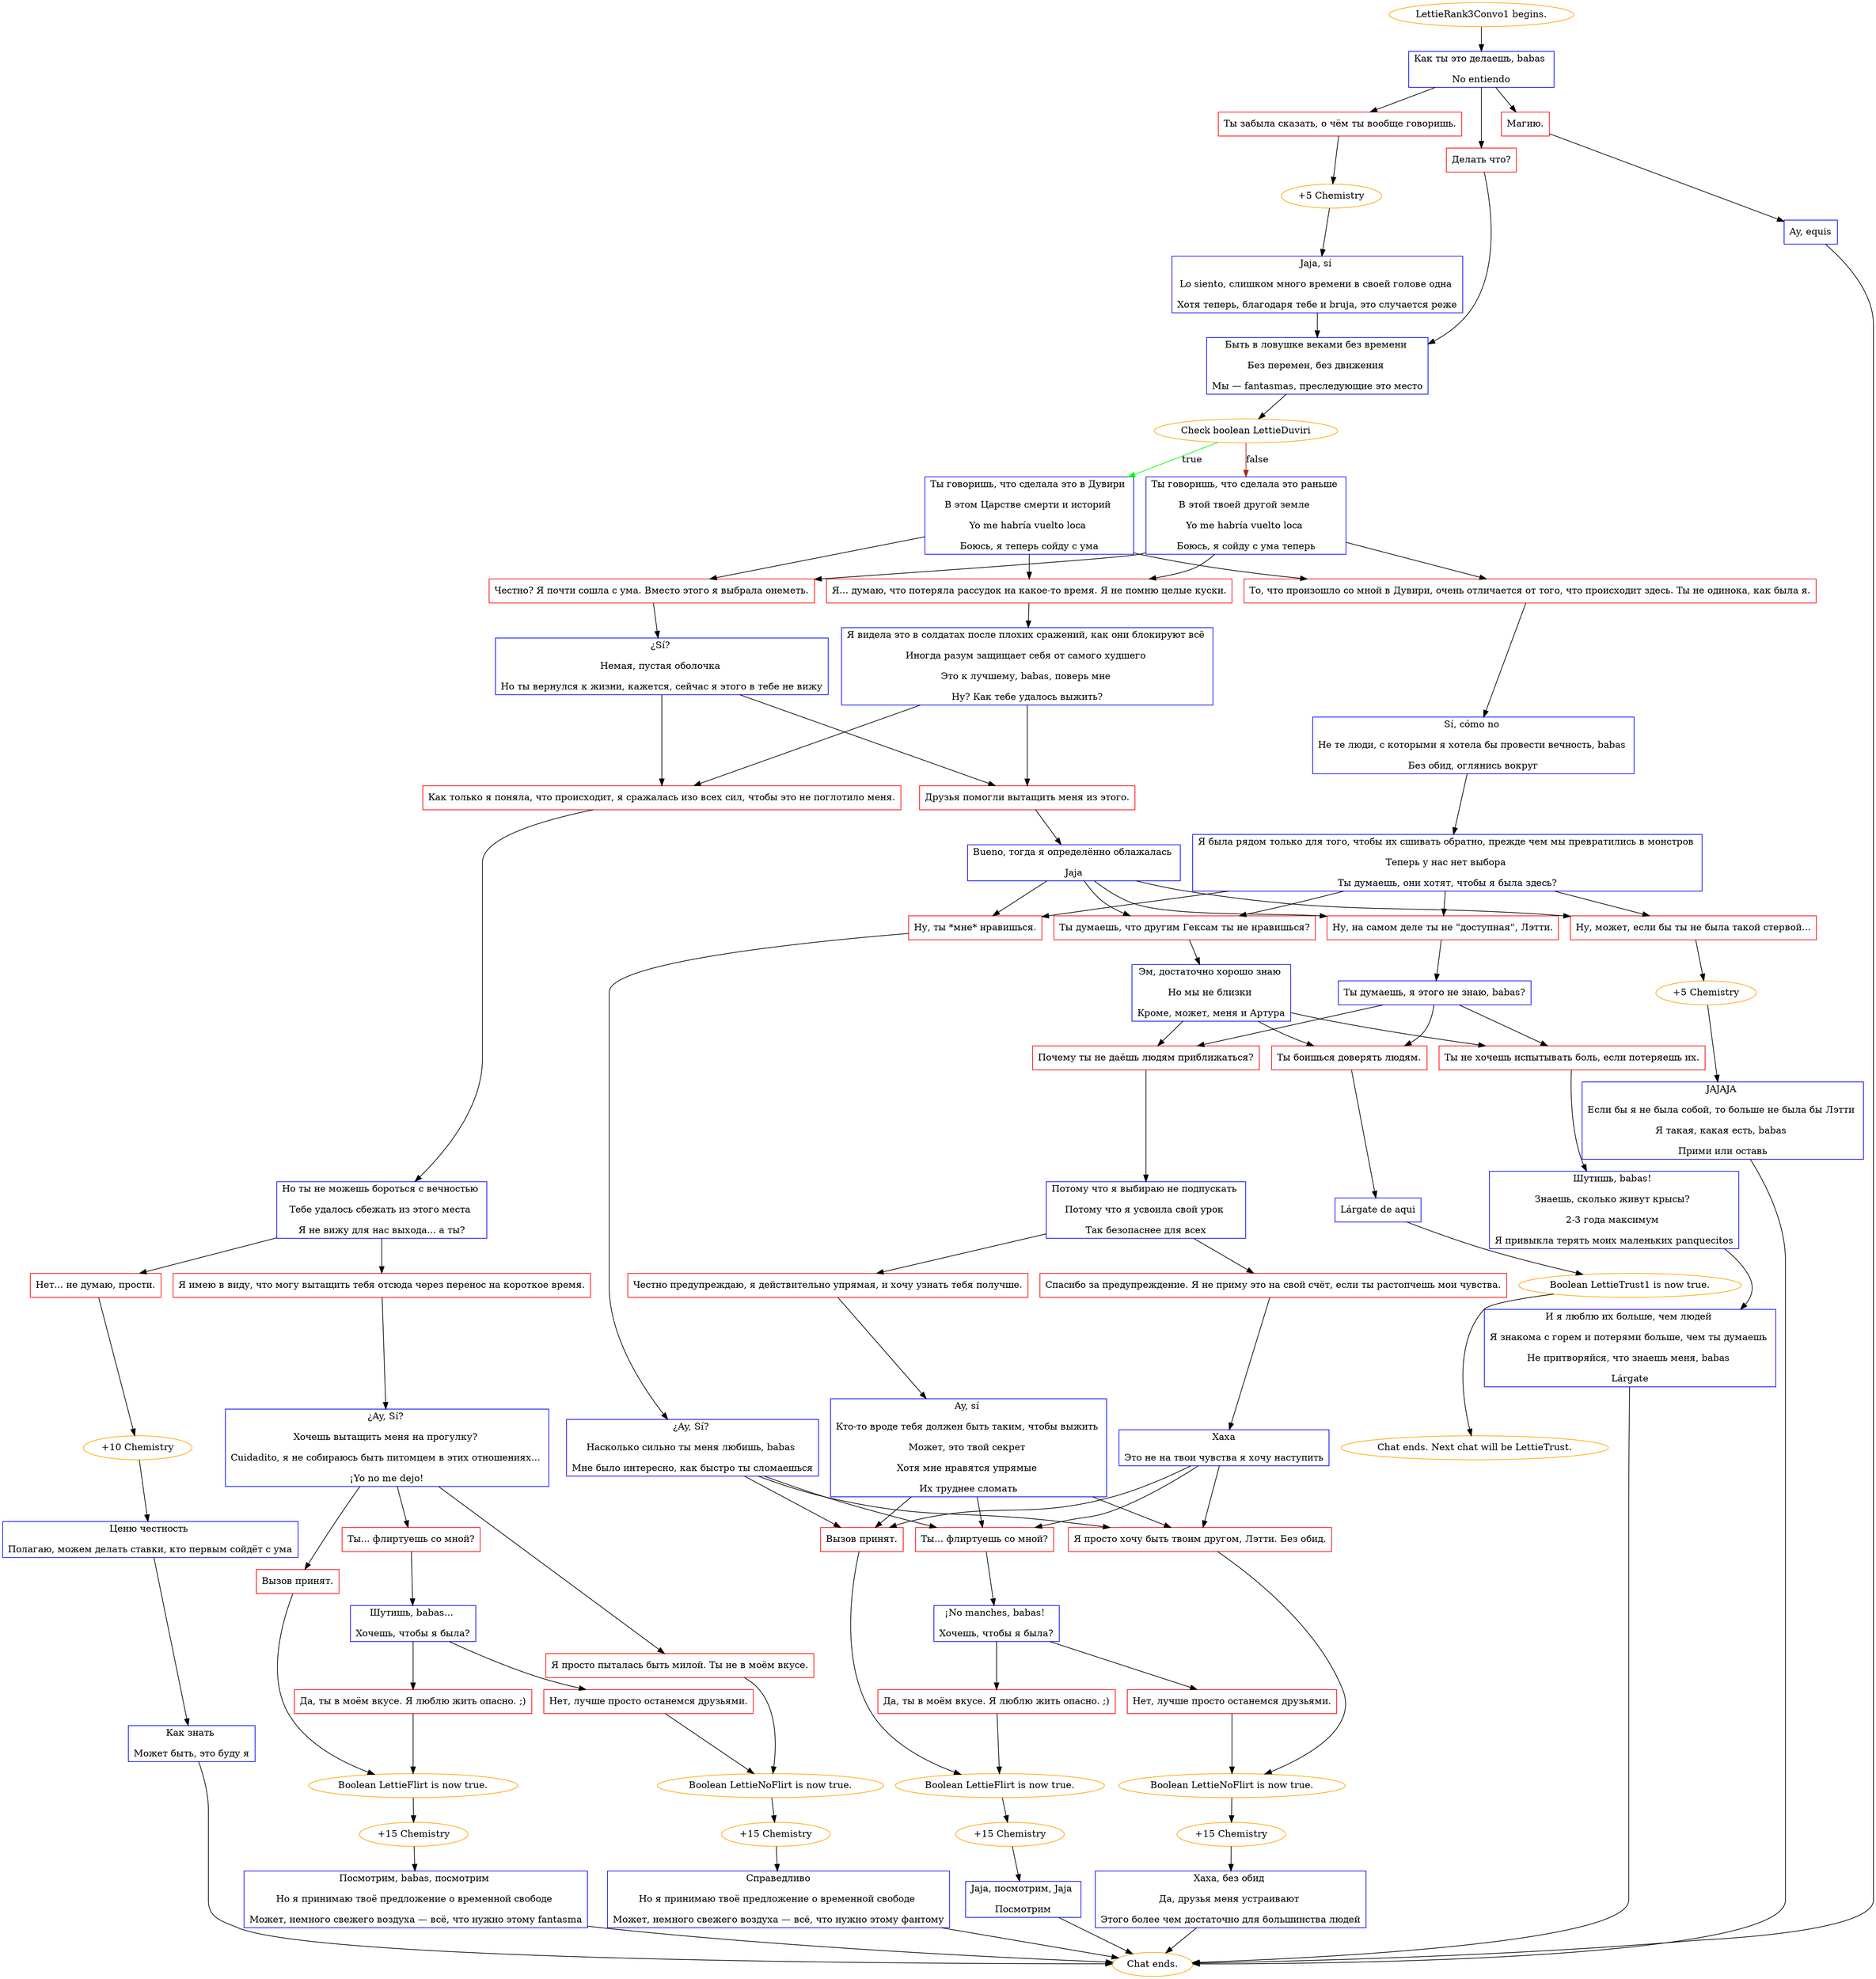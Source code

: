 digraph {
	"LettieRank3Convo1 begins." [color=orange];
		"LettieRank3Convo1 begins." -> j4058427459;
	j4058427459 [label="Как ты это делаешь, babas 
No entiendo",shape=box,color=blue];
		j4058427459 -> j1105435947;
		j4058427459 -> j2872265324;
		j4058427459 -> j217254727;
	j1105435947 [label="Ты забыла сказать, о чём ты вообще говоришь.",shape=box,color=red];
		j1105435947 -> j1326149923;
	j2872265324 [label="Делать что?",shape=box,color=red];
		j2872265324 -> j3449608201;
	j217254727 [label="Магию.",shape=box,color=red];
		j217254727 -> j1759475013;
	j1326149923 [label="+5 Chemistry",color=orange];
		j1326149923 -> j634877797;
	j3449608201 [label="Быть в ловушке веками без времени 
Без перемен, без движения 
Мы — fantasmas, преследующие это место",shape=box,color=blue];
		j3449608201 -> j2631015866;
	j1759475013 [label="Ay, equis",shape=box,color=blue];
		j1759475013 -> "Chat ends.";
	j634877797 [label="Jaja, sí 
Lo siento, слишком много времени в своей голове одна 
Хотя теперь, благодаря тебе и bruja, это случается реже",shape=box,color=blue];
		j634877797 -> j3449608201;
	j2631015866 [label="Check boolean LettieDuviri",color=orange];
		j2631015866 -> j106995720 [label=true,color=green];
		j2631015866 -> j3621627619 [label=false,color=brown];
	"Chat ends." [color=orange];
	j106995720 [label="Ты говоришь, что сделала это в Дувири 
В этом Царстве смерти и историй 
Yo me habría vuelto loca 
Боюсь, я теперь сойду с ума",shape=box,color=blue];
		j106995720 -> j245825533;
		j106995720 -> j4026540671;
		j106995720 -> j1348350372;
	j3621627619 [label="Ты говоришь, что сделала это раньше 
В этой твоей другой земле 
Yo me habría vuelto loca 
Боюсь, я сойду с ума теперь",shape=box,color=blue];
		j3621627619 -> j1348350372;
		j3621627619 -> j4026540671;
		j3621627619 -> j245825533;
	j245825533 [label="Честно? Я почти сошла с ума. Вместо этого я выбрала онеметь.",shape=box,color=red];
		j245825533 -> j1058652237;
	j4026540671 [label="Я... думаю, что потеряла рассудок на какое-то время. Я не помню целые куски.",shape=box,color=red];
		j4026540671 -> j366606805;
	j1348350372 [label="То, что произошло со мной в Дувири, очень отличается от того, что происходит здесь. Ты не одинока, как была я.",shape=box,color=red];
		j1348350372 -> j4023119625;
	j1058652237 [label="¿Sí? 
Немая, пустая оболочка 
Но ты вернулся к жизни, кажется, сейчас я этого в тебе не вижу",shape=box,color=blue];
		j1058652237 -> j2029109537;
		j1058652237 -> j2215156791;
	j366606805 [label="Я видела это в солдатах после плохих сражений, как они блокируют всё 
Иногда разум защищает себя от самого худшего 
Это к лучшему, babas, поверь мне 
Ну? Как тебе удалось выжить?",shape=box,color=blue];
		j366606805 -> j2029109537;
		j366606805 -> j2215156791;
	j4023119625 [label="Sí, cómo no 
Не те люди, с которыми я хотела бы провести вечность, babas 
Без обид, оглянись вокруг",shape=box,color=blue];
		j4023119625 -> j1128989178;
	j2029109537 [label="Как только я поняла, что происходит, я сражалась изо всех сил, чтобы это не поглотило меня.",shape=box,color=red];
		j2029109537 -> j2738702971;
	j2215156791 [label="Друзья помогли вытащить меня из этого.",shape=box,color=red];
		j2215156791 -> j3180598634;
	j1128989178 [label="Я была рядом только для того, чтобы их сшивать обратно, прежде чем мы превратились в монстров 
Теперь у нас нет выбора 
Ты думаешь, они хотят, чтобы я была здесь?",shape=box,color=blue];
		j1128989178 -> j3324408877;
		j1128989178 -> j1960316581;
		j1128989178 -> j832512109;
		j1128989178 -> j1412693707;
	j2738702971 [label="Но ты не можешь бороться с вечностью 
Тебе удалось сбежать из этого места 
Я не вижу для нас выхода... а ты?",shape=box,color=blue];
		j2738702971 -> j3693889464;
		j2738702971 -> j3113844885;
	j3180598634 [label="Bueno, тогда я определённо облажалась 
Jaja",shape=box,color=blue];
		j3180598634 -> j3324408877;
		j3180598634 -> j1960316581;
		j3180598634 -> j832512109;
		j3180598634 -> j1412693707;
	j3324408877 [label="Ну, ты *мне* нравишься.",shape=box,color=red];
		j3324408877 -> j1368348130;
	j1960316581 [label="Ты думаешь, что другим Гексам ты не нравишься?",shape=box,color=red];
		j1960316581 -> j3724871926;
	j832512109 [label="Ну, на самом деле ты не \"доступная\", Лэтти.",shape=box,color=red];
		j832512109 -> j34007117;
	j1412693707 [label="Ну, может, если бы ты не была такой стервой...",shape=box,color=red];
		j1412693707 -> j3891004551;
	j3693889464 [label="Нет... не думаю, прости.",shape=box,color=red];
		j3693889464 -> j645188196;
	j3113844885 [label="Я имею в виду, что могу вытащить тебя отсюда через перенос на короткое время.",shape=box,color=red];
		j3113844885 -> j1428670071;
	j1368348130 [label="¿Ay, Sí? 
Насколько сильно ты меня любишь, babas 
Мне было интересно, как быстро ты сломаешься",shape=box,color=blue];
		j1368348130 -> j3792344116;
		j1368348130 -> j3313320847;
		j1368348130 -> j1292686669;
	j3724871926 [label="Эм, достаточно хорошо знаю 
Но мы не близки 
Кроме, может, меня и Артура",shape=box,color=blue];
		j3724871926 -> j60544750;
		j3724871926 -> j1949882780;
		j3724871926 -> j64051814;
	j34007117 [label="Ты думаешь, я этого не знаю, babas?",shape=box,color=blue];
		j34007117 -> j60544750;
		j34007117 -> j1949882780;
		j34007117 -> j64051814;
	j3891004551 [label="+5 Chemistry",color=orange];
		j3891004551 -> j659728616;
	j645188196 [label="+10 Chemistry",color=orange];
		j645188196 -> j2421254436;
	j1428670071 [label="¿Ay, Sí? 
Хочешь вытащить меня на прогулку? 
Cuidadito, я не собираюсь быть питомцем в этих отношениях... 
¡Yo no me dejo!",shape=box,color=blue];
		j1428670071 -> j1455124185;
		j1428670071 -> j3909619915;
		j1428670071 -> j3956742994;
	j3792344116 [label="Вызов принят.",shape=box,color=red];
		j3792344116 -> j815111322;
	j3313320847 [label="Ты... флиртуешь со мной?",shape=box,color=red];
		j3313320847 -> j414115005;
	j1292686669 [label="Я просто хочу быть твоим другом, Лэтти. Без обид.",shape=box,color=red];
		j1292686669 -> j1080375239;
	j60544750 [label="Почему ты не даёшь людям приближаться?",shape=box,color=red];
		j60544750 -> j4018784238;
	j1949882780 [label="Ты боишься доверять людям.",shape=box,color=red];
		j1949882780 -> j2579135998;
	j64051814 [label="Ты не хочешь испытывать боль, если потеряешь их.",shape=box,color=red];
		j64051814 -> j408255112;
	j659728616 [label="JAJAJA 
Если бы я не была собой, то больше не была бы Лэтти 
Я такая, какая есть, babas 
Прими или оставь",shape=box,color=blue];
		j659728616 -> "Chat ends.";
	j2421254436 [label="Ценю честность 
Полагаю, можем делать ставки, кто первым сойдёт с ума",shape=box,color=blue];
		j2421254436 -> j1730469392;
	j1455124185 [label="Вызов принят.",shape=box,color=red];
		j1455124185 -> j1192228931;
	j3909619915 [label="Ты... флиртуешь со мной?",shape=box,color=red];
		j3909619915 -> j1492659903;
	j3956742994 [label="Я просто пыталась быть милой. Ты не в моём вкусе.",shape=box,color=red];
		j3956742994 -> j1439232183;
	j815111322 [label="Boolean LettieFlirt is now true.",color=orange];
		j815111322 -> j2210420779;
	j414115005 [label="¡No manches, babas! 
Хочешь, чтобы я была?",shape=box,color=blue];
		j414115005 -> j3050216269;
		j414115005 -> j2107416049;
	j1080375239 [label="Boolean LettieNoFlirt is now true.",color=orange];
		j1080375239 -> j1689452648;
	j4018784238 [label="Потому что я выбираю не подпускать 
Потому что я усвоила свой урок 
Так безопаснее для всех",shape=box,color=blue];
		j4018784238 -> j4211307378;
		j4018784238 -> j1150019826;
	j2579135998 [label="Lárgate de aqui",shape=box,color=blue];
		j2579135998 -> j971190109;
	j408255112 [label="Шутишь, babas! 
Знаешь, сколько живут крысы? 
2-3 года максимум 
Я привыкла терять моих маленьких panquecitos",shape=box,color=blue];
		j408255112 -> j1990101006;
	j1730469392 [label="Как знать 
Может быть, это буду я",shape=box,color=blue];
		j1730469392 -> "Chat ends.";
	j1192228931 [label="Boolean LettieFlirt is now true.",color=orange];
		j1192228931 -> j719842878;
	j1492659903 [label="Шутишь, babas... 
Хочешь, чтобы я была?",shape=box,color=blue];
		j1492659903 -> j979150756;
		j1492659903 -> j4089519071;
	j1439232183 [label="Boolean LettieNoFlirt is now true.",color=orange];
		j1439232183 -> j949874644;
	j2210420779 [label="+15 Chemistry",color=orange];
		j2210420779 -> j742860751;
	j3050216269 [label="Да, ты в моём вкусе. Я люблю жить опасно. ;)",shape=box,color=red];
		j3050216269 -> j815111322;
	j2107416049 [label="Нет, лучше просто останемся друзьями.",shape=box,color=red];
		j2107416049 -> j1080375239;
	j1689452648 [label="+15 Chemistry",color=orange];
		j1689452648 -> j4269556133;
	j4211307378 [label="Честно предупреждаю, я действительно упрямая, и хочу узнать тебя получше.",shape=box,color=red];
		j4211307378 -> j2550774882;
	j1150019826 [label="Спасибо за предупреждение. Я не приму это на свой счёт, если ты растопчешь мои чувства.",shape=box,color=red];
		j1150019826 -> j611846496;
	j971190109 [label="Boolean LettieTrust1 is now true.",color=orange];
		j971190109 -> "Chat ends. Next chat will be LettieTrust.";
	j1990101006 [label="И я люблю их больше, чем людей 
Я знакома с горем и потерями больше, чем ты думаешь 
Не притворяйся, что знаешь меня, babas 
Lárgate",shape=box,color=blue];
		j1990101006 -> "Chat ends.";
	j719842878 [label="+15 Chemistry",color=orange];
		j719842878 -> j2162090652;
	j979150756 [label="Да, ты в моём вкусе. Я люблю жить опасно. ;)",shape=box,color=red];
		j979150756 -> j1192228931;
	j4089519071 [label="Нет, лучше просто останемся друзьями.",shape=box,color=red];
		j4089519071 -> j1439232183;
	j949874644 [label="+15 Chemistry",color=orange];
		j949874644 -> j1568713618;
	j742860751 [label="Jaja, посмотрим, Jaja 
Посмотрим",shape=box,color=blue];
		j742860751 -> "Chat ends.";
	j4269556133 [label="Хаха, без обид 
Да, друзья меня устраивают 
Этого более чем достаточно для большинства людей",shape=box,color=blue];
		j4269556133 -> "Chat ends.";
	j2550774882 [label="Ay, sí 
Кто-то вроде тебя должен быть таким, чтобы выжить 
Может, это твой секрет 
Хотя мне нравятся упрямые 
Их труднее сломать",shape=box,color=blue];
		j2550774882 -> j3792344116;
		j2550774882 -> j3313320847;
		j2550774882 -> j1292686669;
	j611846496 [label="Хаха
Это не на твои чувства я хочу наступить",shape=box,color=blue];
		j611846496 -> j3792344116;
		j611846496 -> j3313320847;
		j611846496 -> j1292686669;
	"Chat ends. Next chat will be LettieTrust." [color=orange];
	j2162090652 [label="Посмотрим, babas, посмотрим 
Но я принимаю твоё предложение о временной свободе 
Может, немного свежего воздуха — всё, что нужно этому fantasma",shape=box,color=blue];
		j2162090652 -> "Chat ends.";
	j1568713618 [label="Справедливо
Но я принимаю твоё предложение о временной свободе 
Может, немного свежего воздуха — всё, что нужно этому фантому",shape=box,color=blue];
		j1568713618 -> "Chat ends.";
}